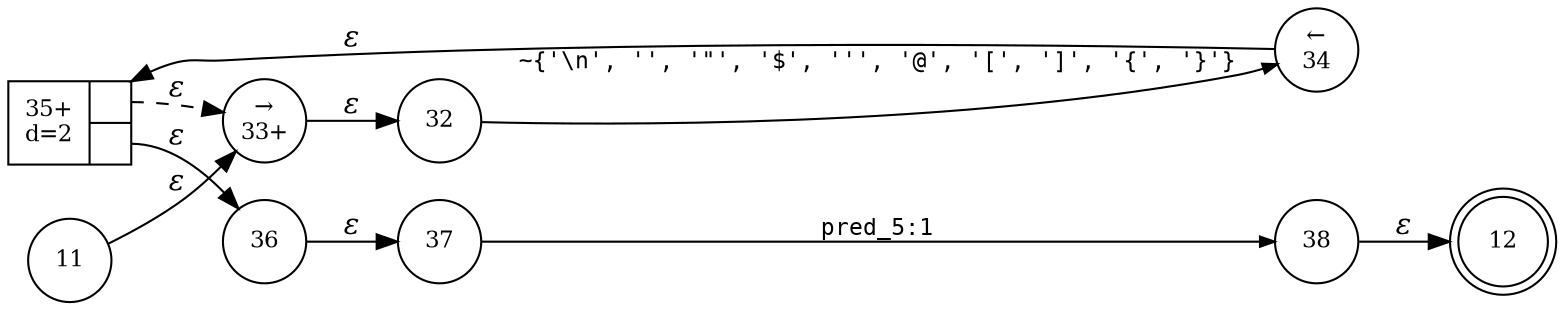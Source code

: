 digraph ATN {
rankdir=LR;
s12[fontsize=11, label="12", shape=doublecircle, fixedsize=true, width=.6];
s32[fontsize=11,label="32", shape=circle, fixedsize=true, width=.55, peripheries=1];
s33[fontsize=11,label="&rarr;\n33+", shape=circle, fixedsize=true, width=.55, peripheries=1];
s34[fontsize=11,label="&larr;\n34", shape=circle, fixedsize=true, width=.55, peripheries=1];
s35[fontsize=11,label="{35+\nd=2|{<p0>|<p1>}}", shape=record, fixedsize=false, peripheries=1];
s36[fontsize=11,label="36", shape=circle, fixedsize=true, width=.55, peripheries=1];
s37[fontsize=11,label="37", shape=circle, fixedsize=true, width=.55, peripheries=1];
s38[fontsize=11,label="38", shape=circle, fixedsize=true, width=.55, peripheries=1];
s11[fontsize=11,label="11", shape=circle, fixedsize=true, width=.55, peripheries=1];
s11 -> s33 [fontname="Times-Italic", label="&epsilon;"];
s33 -> s32 [fontname="Times-Italic", label="&epsilon;"];
s32 -> s34 [fontsize=11, fontname="Courier", arrowsize=.7, label = "~{'\\n', '', '\"', '$', ''', '@', '[', ']', '{', '}'}", arrowhead = normal];
s34 -> s35 [fontname="Times-Italic", label="&epsilon;"];
s35:p0 -> s33 [fontname="Times-Italic", label="&epsilon;", style="dashed"];
s35:p1 -> s36 [fontname="Times-Italic", label="&epsilon;"];
s36 -> s37 [fontname="Times-Italic", label="&epsilon;"];
s37 -> s38 [fontsize=11, fontname="Courier", arrowsize=.7, label = "pred_5:1", arrowhead = normal];
s38 -> s12 [fontname="Times-Italic", label="&epsilon;"];
}